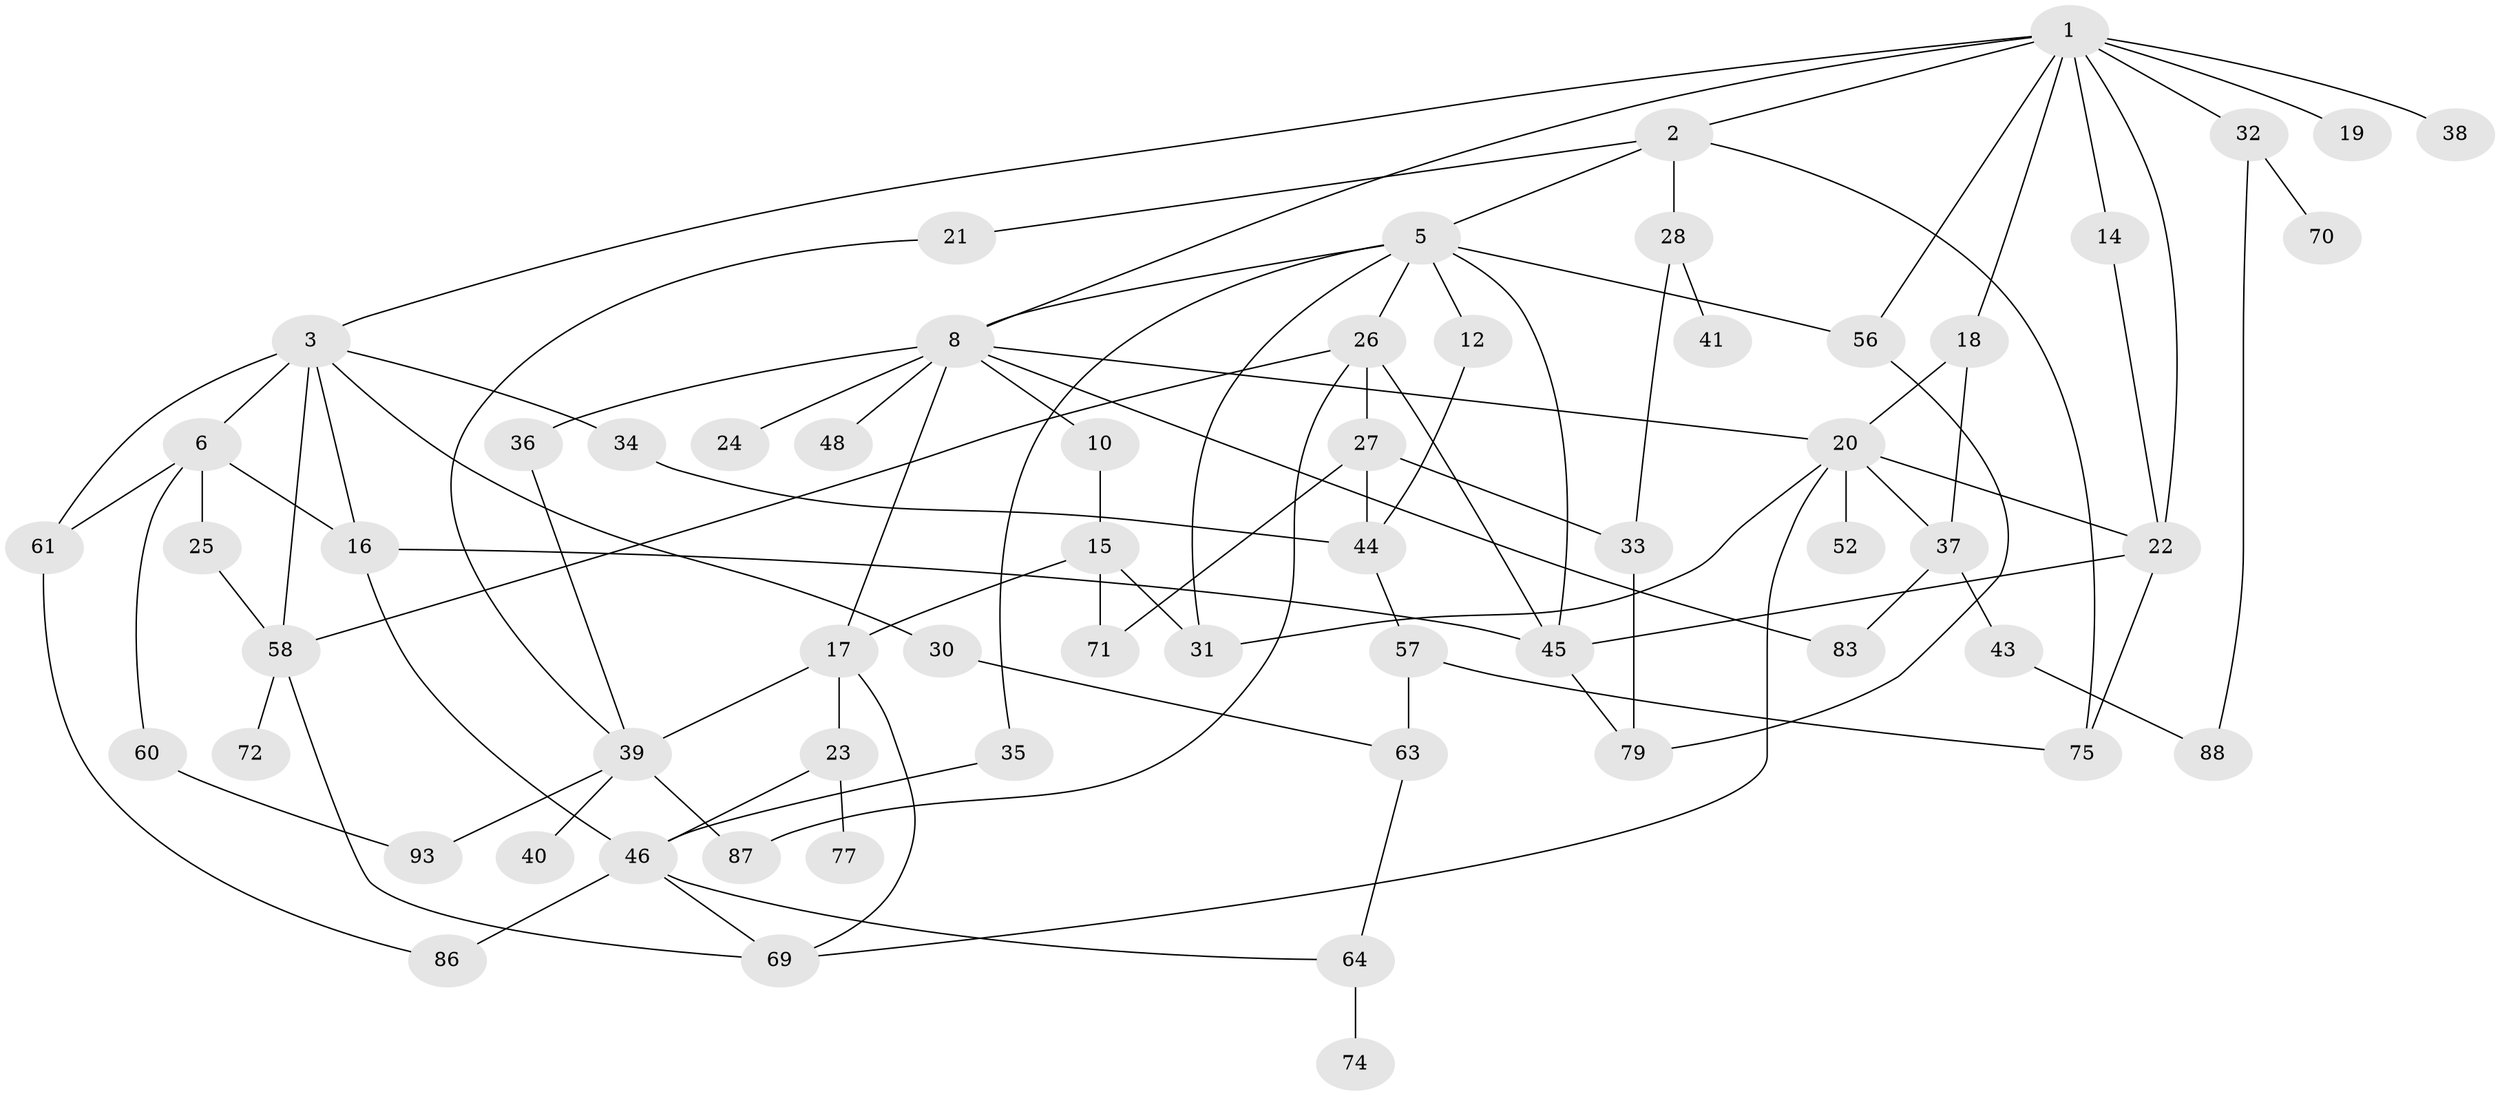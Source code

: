 // original degree distribution, {8: 0.010526315789473684, 5: 0.07368421052631578, 3: 0.23157894736842105, 6: 0.021052631578947368, 7: 0.010526315789473684, 4: 0.16842105263157894, 2: 0.2736842105263158, 1: 0.21052631578947367}
// Generated by graph-tools (version 1.1) at 2025/10/02/27/25 16:10:51]
// undirected, 61 vertices, 98 edges
graph export_dot {
graph [start="1"]
  node [color=gray90,style=filled];
  1 [super="+9"];
  2 [super="+11"];
  3 [super="+4"];
  5 [super="+53"];
  6 [super="+7"];
  8 [super="+13"];
  10 [super="+94"];
  12;
  14;
  15 [super="+73"];
  16;
  17 [super="+50"];
  18 [super="+91"];
  19;
  20 [super="+29"];
  21 [super="+47"];
  22 [super="+80"];
  23 [super="+95"];
  24 [super="+92"];
  25;
  26 [super="+55"];
  27 [super="+62"];
  28;
  30;
  31 [super="+66"];
  32 [super="+51"];
  33 [super="+67"];
  34;
  35 [super="+54"];
  36;
  37;
  38;
  39 [super="+42"];
  40;
  41 [super="+49"];
  43 [super="+84"];
  44;
  45 [super="+85"];
  46 [super="+59"];
  48;
  52;
  56 [super="+78"];
  57;
  58 [super="+68"];
  60 [super="+76"];
  61 [super="+90"];
  63;
  64 [super="+65"];
  69 [super="+82"];
  70;
  71;
  72;
  74;
  75 [super="+81"];
  77;
  79;
  83;
  86;
  87;
  88 [super="+89"];
  93;
  1 -- 2;
  1 -- 3;
  1 -- 8;
  1 -- 14;
  1 -- 38;
  1 -- 56;
  1 -- 22;
  1 -- 32;
  1 -- 18;
  1 -- 19;
  2 -- 5;
  2 -- 21;
  2 -- 28;
  2 -- 75;
  3 -- 61;
  3 -- 16;
  3 -- 34;
  3 -- 6;
  3 -- 58;
  3 -- 30;
  5 -- 12;
  5 -- 26;
  5 -- 35;
  5 -- 8;
  5 -- 45;
  5 -- 56;
  5 -- 31;
  6 -- 25;
  6 -- 60;
  6 -- 16;
  6 -- 61;
  8 -- 10;
  8 -- 20;
  8 -- 83;
  8 -- 48;
  8 -- 36;
  8 -- 24;
  8 -- 17;
  10 -- 15;
  12 -- 44;
  14 -- 22;
  15 -- 17;
  15 -- 71;
  15 -- 31;
  16 -- 45;
  16 -- 46;
  17 -- 23;
  17 -- 39;
  17 -- 69;
  18 -- 37;
  18 -- 20;
  20 -- 52;
  20 -- 69;
  20 -- 37;
  20 -- 22;
  20 -- 31;
  21 -- 39;
  22 -- 45;
  22 -- 75;
  23 -- 77;
  23 -- 46;
  25 -- 58;
  26 -- 27;
  26 -- 58;
  26 -- 45;
  26 -- 87;
  27 -- 71;
  27 -- 33;
  27 -- 44;
  28 -- 33;
  28 -- 41;
  30 -- 63;
  32 -- 88;
  32 -- 70;
  33 -- 79;
  34 -- 44;
  35 -- 46;
  36 -- 39;
  37 -- 43;
  37 -- 83;
  39 -- 40;
  39 -- 87;
  39 -- 93;
  43 -- 88;
  44 -- 57;
  45 -- 79;
  46 -- 64;
  46 -- 86;
  46 -- 69;
  56 -- 79;
  57 -- 75;
  57 -- 63;
  58 -- 69;
  58 -- 72;
  60 -- 93;
  61 -- 86;
  63 -- 64;
  64 -- 74;
}
